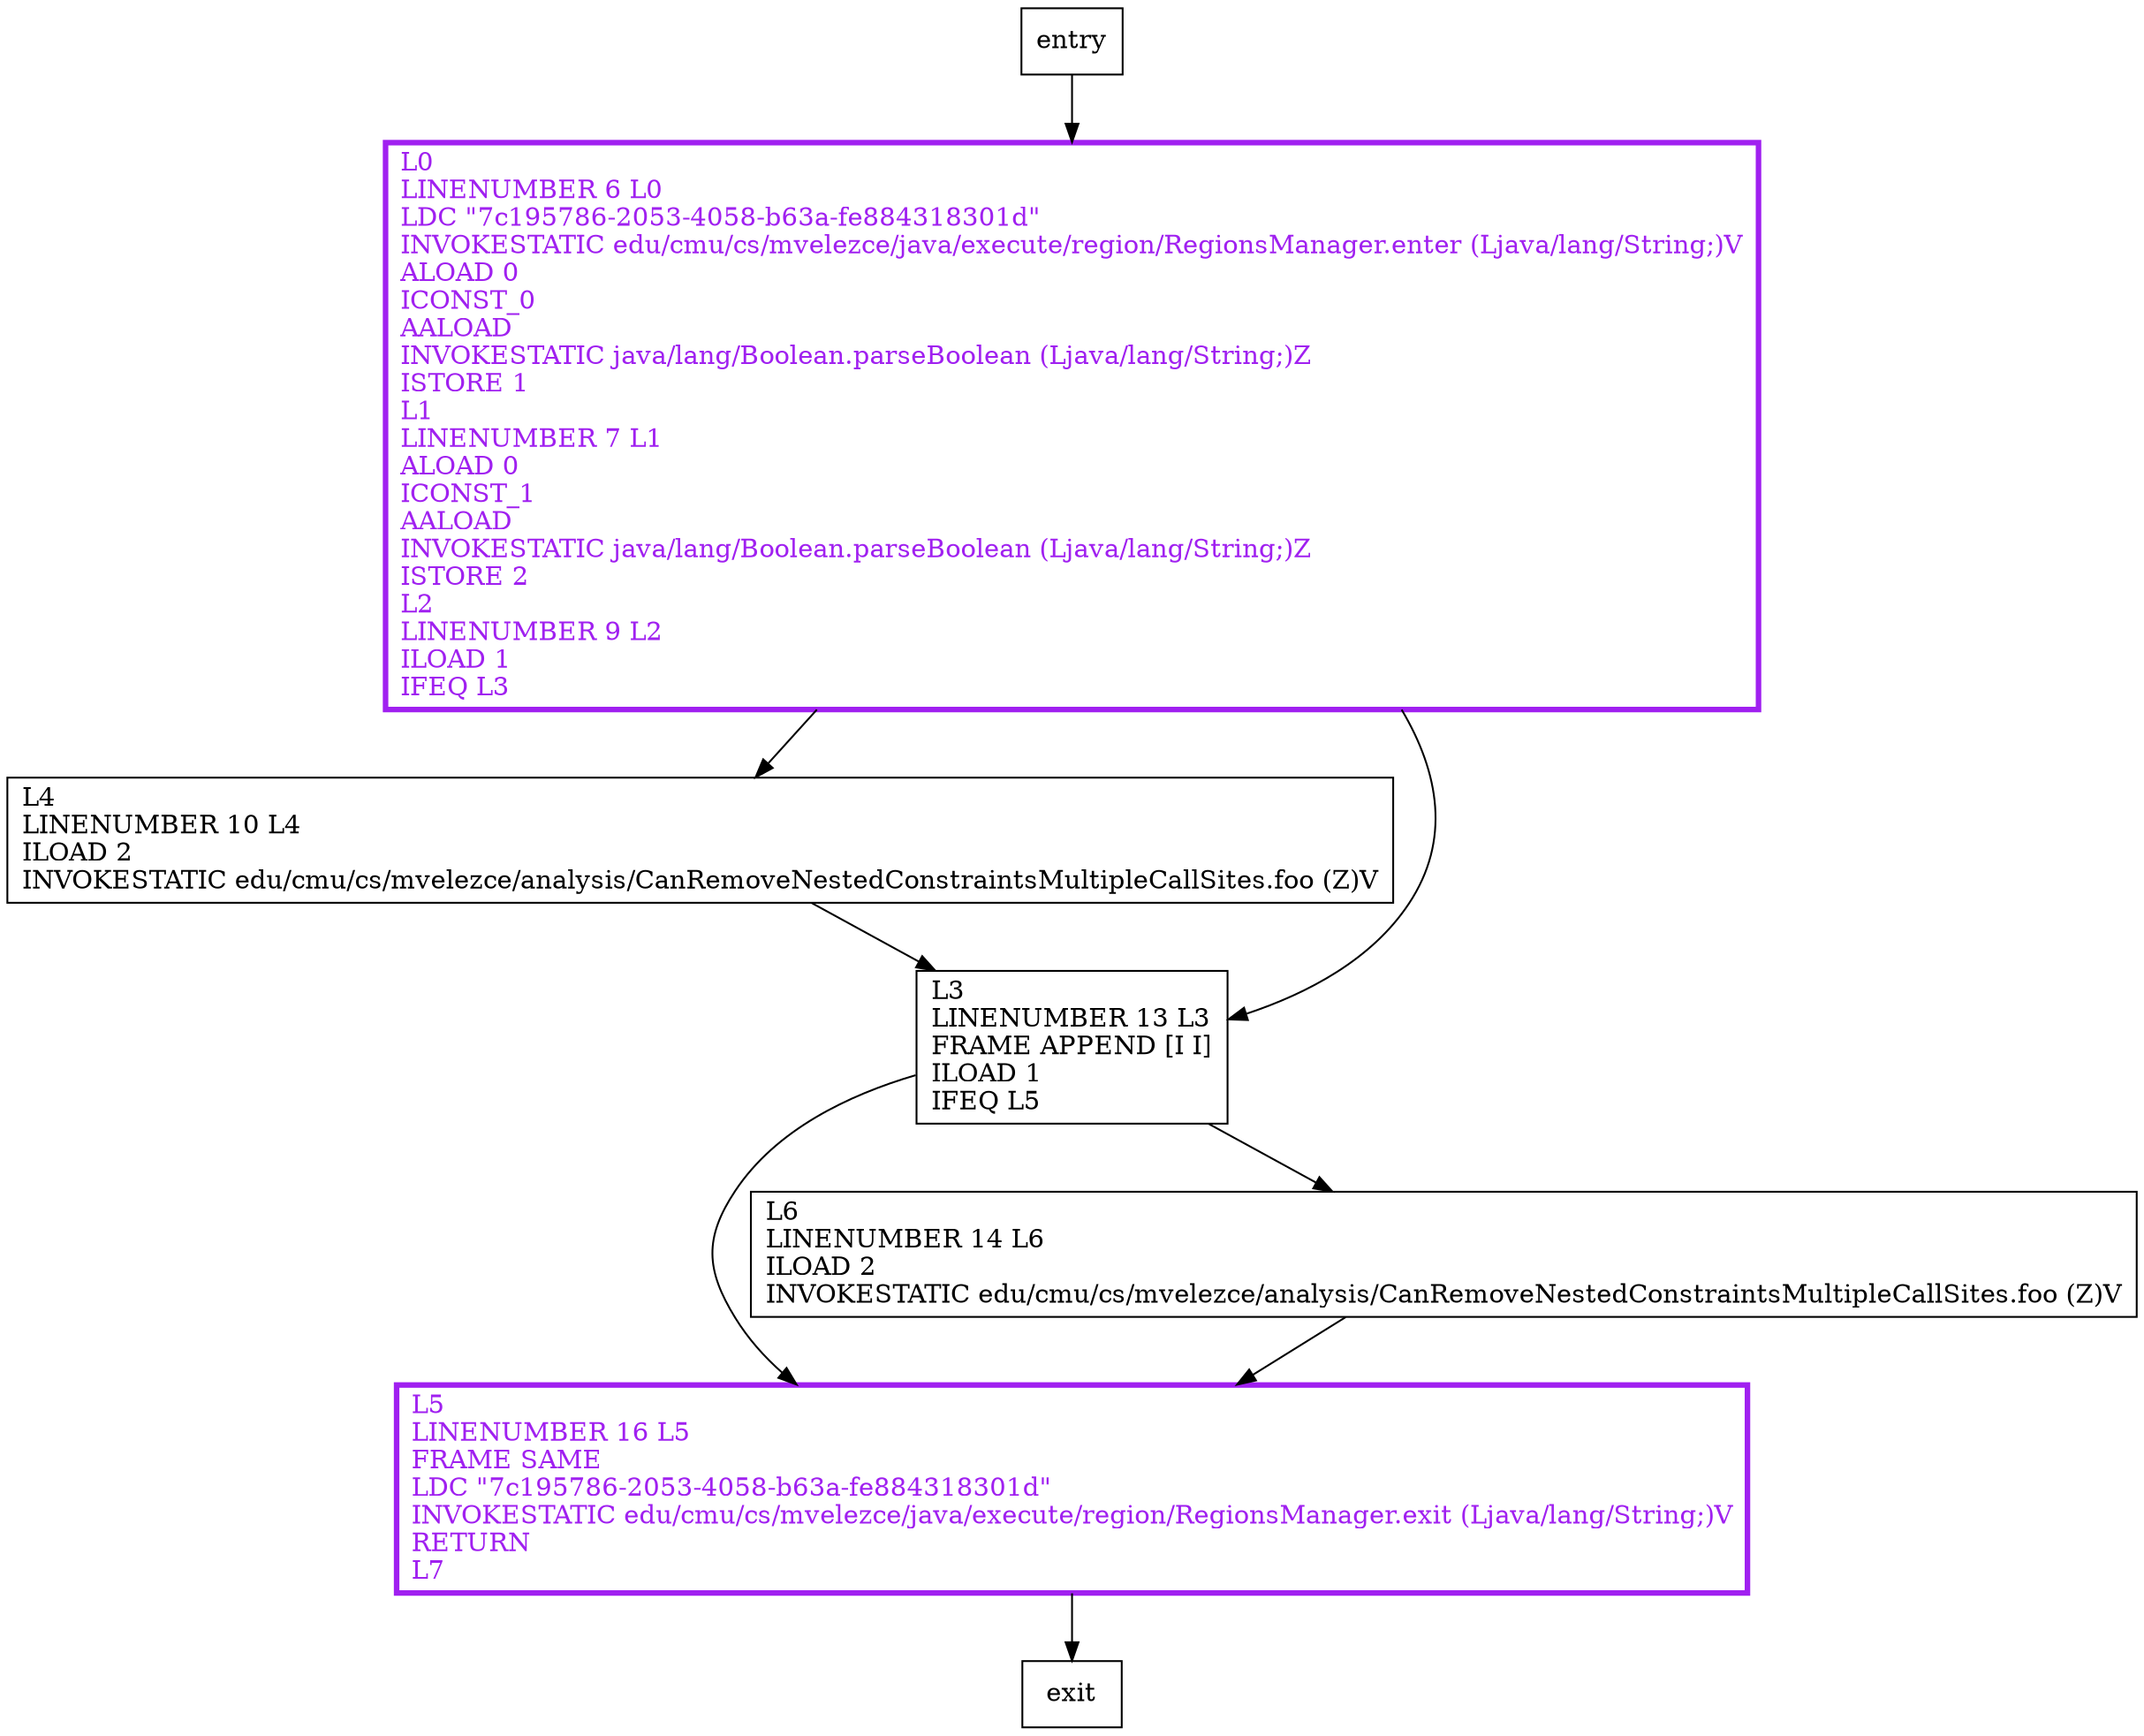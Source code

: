 digraph main {
node [shape=record];
1481090468 [label="L4\lLINENUMBER 10 L4\lILOAD 2\lINVOKESTATIC edu/cmu/cs/mvelezce/analysis/CanRemoveNestedConstraintsMultipleCallSites.foo (Z)V\l"];
743941546 [label="L3\lLINENUMBER 13 L3\lFRAME APPEND [I I]\lILOAD 1\lIFEQ L5\l"];
234647056 [label="L5\lLINENUMBER 16 L5\lFRAME SAME\lLDC \"7c195786-2053-4058-b63a-fe884318301d\"\lINVOKESTATIC edu/cmu/cs/mvelezce/java/execute/region/RegionsManager.exit (Ljava/lang/String;)V\lRETURN\lL7\l"];
1351776918 [label="L6\lLINENUMBER 14 L6\lILOAD 2\lINVOKESTATIC edu/cmu/cs/mvelezce/analysis/CanRemoveNestedConstraintsMultipleCallSites.foo (Z)V\l"];
1674038927 [label="L0\lLINENUMBER 6 L0\lLDC \"7c195786-2053-4058-b63a-fe884318301d\"\lINVOKESTATIC edu/cmu/cs/mvelezce/java/execute/region/RegionsManager.enter (Ljava/lang/String;)V\lALOAD 0\lICONST_0\lAALOAD\lINVOKESTATIC java/lang/Boolean.parseBoolean (Ljava/lang/String;)Z\lISTORE 1\lL1\lLINENUMBER 7 L1\lALOAD 0\lICONST_1\lAALOAD\lINVOKESTATIC java/lang/Boolean.parseBoolean (Ljava/lang/String;)Z\lISTORE 2\lL2\lLINENUMBER 9 L2\lILOAD 1\lIFEQ L3\l"];
entry;
exit;
entry -> 1674038927
1481090468 -> 743941546
743941546 -> 234647056
743941546 -> 1351776918
234647056 -> exit
1351776918 -> 234647056
1674038927 -> 1481090468
1674038927 -> 743941546
234647056[fontcolor="purple", penwidth=3, color="purple"];
1674038927[fontcolor="purple", penwidth=3, color="purple"];
}
